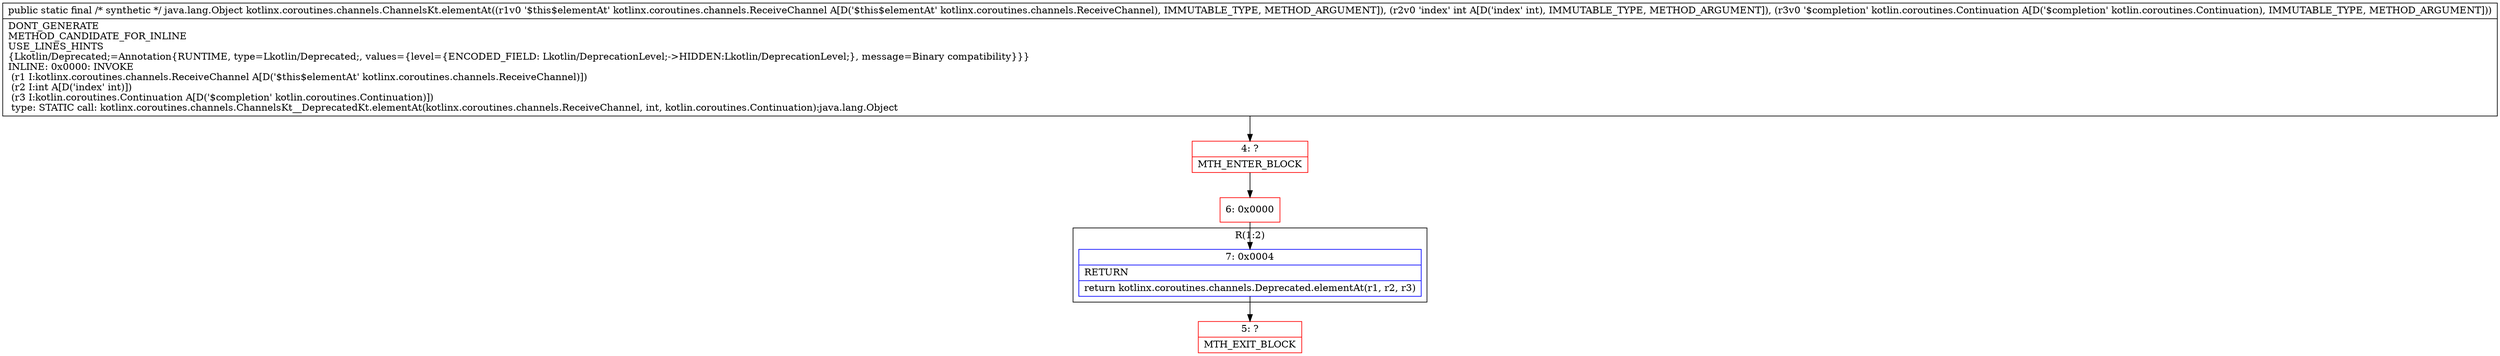 digraph "CFG forkotlinx.coroutines.channels.ChannelsKt.elementAt(Lkotlinx\/coroutines\/channels\/ReceiveChannel;ILkotlin\/coroutines\/Continuation;)Ljava\/lang\/Object;" {
subgraph cluster_Region_759403808 {
label = "R(1:2)";
node [shape=record,color=blue];
Node_7 [shape=record,label="{7\:\ 0x0004|RETURN\l|return kotlinx.coroutines.channels.Deprecated.elementAt(r1, r2, r3)\l}"];
}
Node_4 [shape=record,color=red,label="{4\:\ ?|MTH_ENTER_BLOCK\l}"];
Node_6 [shape=record,color=red,label="{6\:\ 0x0000}"];
Node_5 [shape=record,color=red,label="{5\:\ ?|MTH_EXIT_BLOCK\l}"];
MethodNode[shape=record,label="{public static final \/* synthetic *\/ java.lang.Object kotlinx.coroutines.channels.ChannelsKt.elementAt((r1v0 '$this$elementAt' kotlinx.coroutines.channels.ReceiveChannel A[D('$this$elementAt' kotlinx.coroutines.channels.ReceiveChannel), IMMUTABLE_TYPE, METHOD_ARGUMENT]), (r2v0 'index' int A[D('index' int), IMMUTABLE_TYPE, METHOD_ARGUMENT]), (r3v0 '$completion' kotlin.coroutines.Continuation A[D('$completion' kotlin.coroutines.Continuation), IMMUTABLE_TYPE, METHOD_ARGUMENT]))  | DONT_GENERATE\lMETHOD_CANDIDATE_FOR_INLINE\lUSE_LINES_HINTS\l\{Lkotlin\/Deprecated;=Annotation\{RUNTIME, type=Lkotlin\/Deprecated;, values=\{level=\{ENCODED_FIELD: Lkotlin\/DeprecationLevel;\-\>HIDDEN:Lkotlin\/DeprecationLevel;\}, message=Binary compatibility\}\}\}\lINLINE: 0x0000: INVOKE  \l  (r1 I:kotlinx.coroutines.channels.ReceiveChannel A[D('$this$elementAt' kotlinx.coroutines.channels.ReceiveChannel)])\l  (r2 I:int A[D('index' int)])\l  (r3 I:kotlin.coroutines.Continuation A[D('$completion' kotlin.coroutines.Continuation)])\l type: STATIC call: kotlinx.coroutines.channels.ChannelsKt__DeprecatedKt.elementAt(kotlinx.coroutines.channels.ReceiveChannel, int, kotlin.coroutines.Continuation):java.lang.Object\l}"];
MethodNode -> Node_4;Node_7 -> Node_5;
Node_4 -> Node_6;
Node_6 -> Node_7;
}

